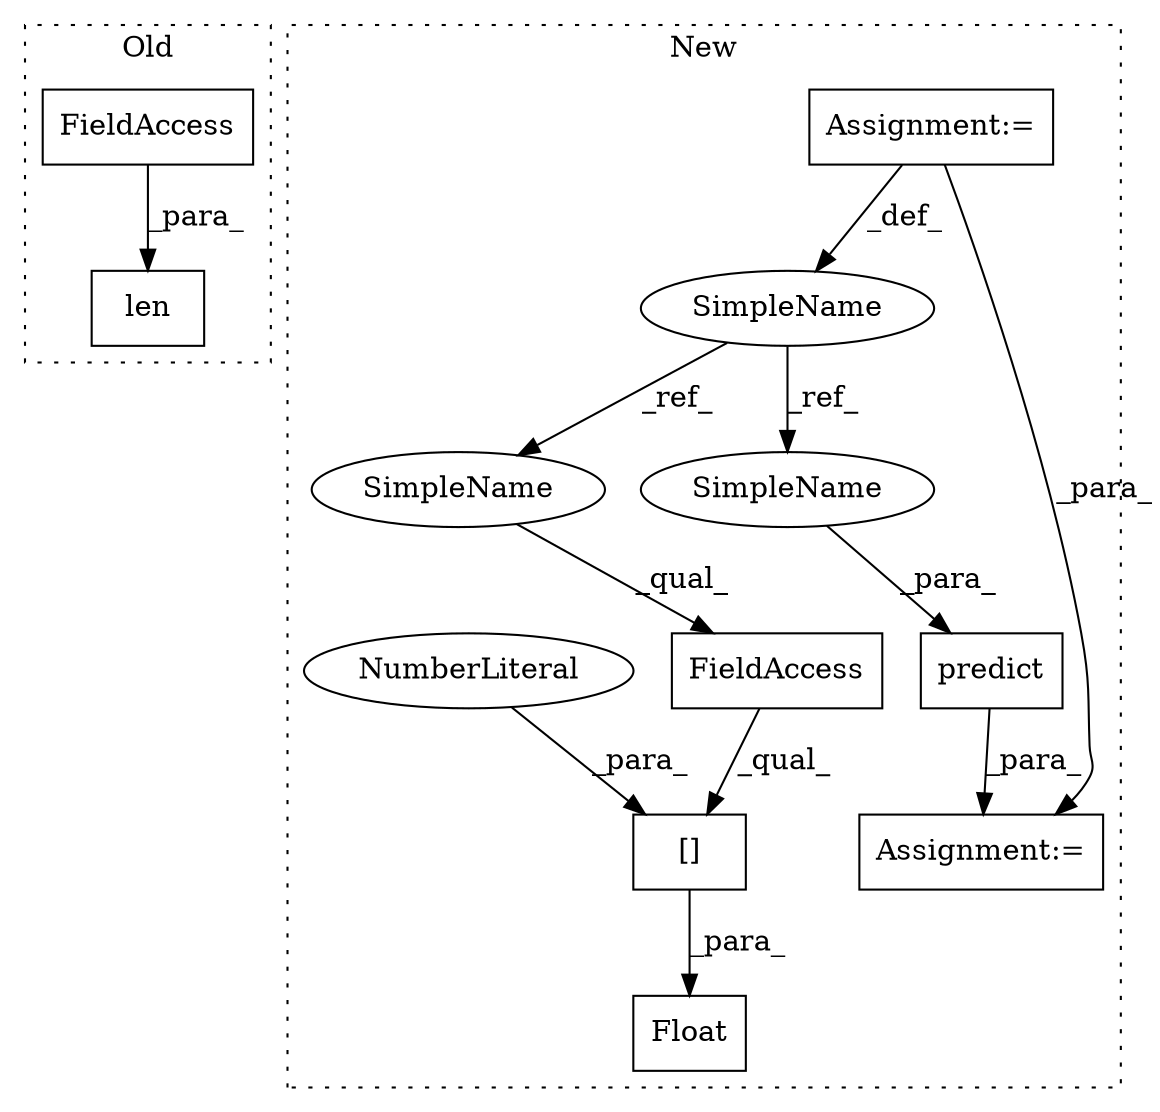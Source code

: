 digraph G {
subgraph cluster0 {
1 [label="len" a="32" s="1772,1777" l="4,1" shape="box"];
4 [label="FieldAccess" a="22" s="1776" l="1" shape="box"];
label = "Old";
style="dotted";
}
subgraph cluster1 {
2 [label="predict" a="32" s="2025,2034" l="8,1" shape="box"];
3 [label="Assignment:=" a="7" s="2021" l="1" shape="box"];
5 [label="Assignment:=" a="7" s="1744" l="1" shape="box"];
6 [label="Float" a="32" s="2073,2089" l="6,1" shape="box"];
7 [label="[]" a="2" s="2079,2088" l="8,1" shape="box"];
8 [label="NumberLiteral" a="34" s="2087" l="1" shape="ellipse"];
9 [label="SimpleName" a="42" s="1744" l="1" shape="ellipse"];
10 [label="FieldAccess" a="22" s="2079" l="7" shape="box"];
11 [label="SimpleName" a="42" s="2079" l="1" shape="ellipse"];
12 [label="SimpleName" a="42" s="2033" l="1" shape="ellipse"];
label = "New";
style="dotted";
}
2 -> 3 [label="_para_"];
4 -> 1 [label="_para_"];
5 -> 9 [label="_def_"];
5 -> 3 [label="_para_"];
7 -> 6 [label="_para_"];
8 -> 7 [label="_para_"];
9 -> 12 [label="_ref_"];
9 -> 11 [label="_ref_"];
10 -> 7 [label="_qual_"];
11 -> 10 [label="_qual_"];
12 -> 2 [label="_para_"];
}
